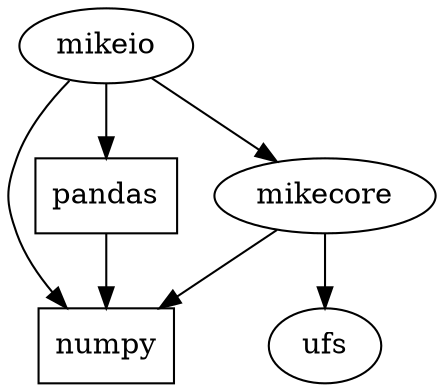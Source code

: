 digraph{

    node [shape=box]; numpy; pandas;
    node [shape=ellipse]; mikecore; mikeio; ufs

    mikeio -> mikecore
    mikeio -> pandas
    mikeio -> numpy
    mikecore -> ufs
    mikecore -> numpy
    pandas -> numpy
}